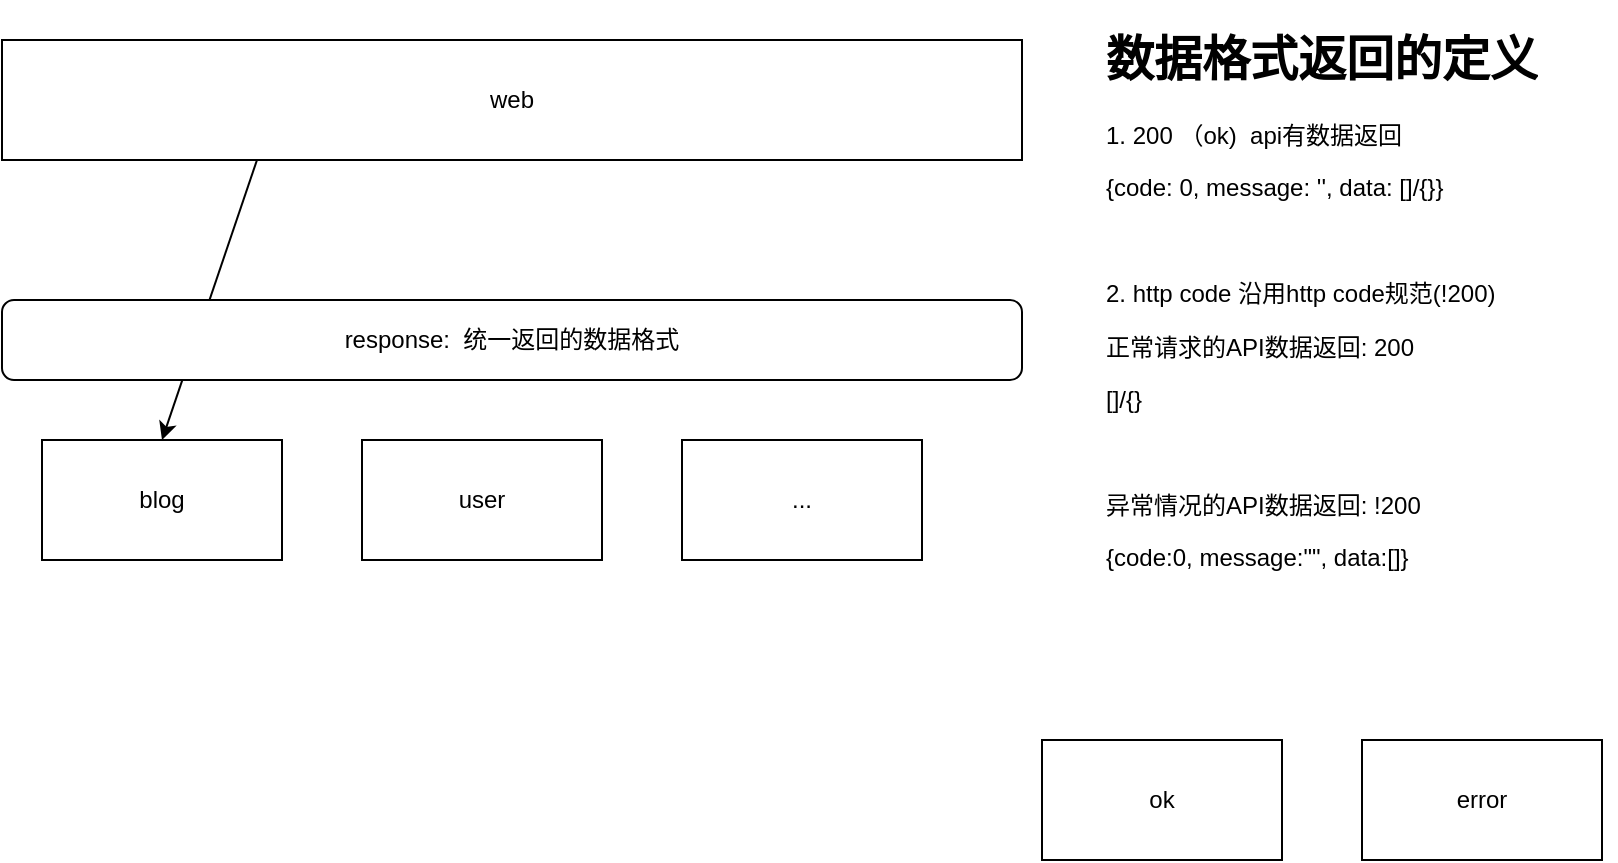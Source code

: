 <mxfile>
    <diagram id="iT83vDOvEC89TCMKxj0T" name="第 1 页">
        <mxGraphModel dx="991" dy="614" grid="1" gridSize="10" guides="1" tooltips="1" connect="1" arrows="1" fold="1" page="1" pageScale="1" pageWidth="827" pageHeight="1169" math="0" shadow="0">
            <root>
                <mxCell id="0"/>
                <mxCell id="1" parent="0"/>
                <mxCell id="6" style="edgeStyle=none;html=1;exitX=0.25;exitY=1;exitDx=0;exitDy=0;entryX=0.5;entryY=0;entryDx=0;entryDy=0;" edge="1" parent="1" source="2" target="3">
                    <mxGeometry relative="1" as="geometry"/>
                </mxCell>
                <mxCell id="2" value="web" style="rounded=0;whiteSpace=wrap;html=1;" vertex="1" parent="1">
                    <mxGeometry x="20" y="180" width="510" height="60" as="geometry"/>
                </mxCell>
                <mxCell id="3" value="blog" style="rounded=0;whiteSpace=wrap;html=1;" vertex="1" parent="1">
                    <mxGeometry x="40" y="380" width="120" height="60" as="geometry"/>
                </mxCell>
                <mxCell id="4" value="user" style="rounded=0;whiteSpace=wrap;html=1;" vertex="1" parent="1">
                    <mxGeometry x="200" y="380" width="120" height="60" as="geometry"/>
                </mxCell>
                <mxCell id="5" value="..." style="rounded=0;whiteSpace=wrap;html=1;" vertex="1" parent="1">
                    <mxGeometry x="360" y="380" width="120" height="60" as="geometry"/>
                </mxCell>
                <mxCell id="7" value="response:&amp;nbsp; 统一返回的数据格式" style="rounded=1;whiteSpace=wrap;html=1;" vertex="1" parent="1">
                    <mxGeometry x="20" y="310" width="510" height="40" as="geometry"/>
                </mxCell>
                <mxCell id="8" value="&lt;h1&gt;数据格式返回的定义&lt;/h1&gt;&lt;p&gt;1. 200 （ok)&amp;nbsp; api有数据返回&lt;/p&gt;&lt;p&gt;{code: 0, message: '', data: []/{}}&lt;/p&gt;&lt;p&gt;&lt;br&gt;&lt;/p&gt;&lt;p&gt;2. http code 沿用http code规范(!200)&lt;/p&gt;&lt;p&gt;正常请求的API数据返回: 200&lt;/p&gt;&lt;p&gt;[]/{}&lt;/p&gt;&lt;p&gt;&lt;br&gt;&lt;/p&gt;&lt;p&gt;异常情况的API数据返回: !200&lt;/p&gt;&lt;p&gt;{code:0, message:&quot;&quot;, data:[]}&lt;/p&gt;&lt;p&gt;&lt;br&gt;&lt;/p&gt;&lt;p&gt;&lt;br&gt;&lt;/p&gt;" style="text;html=1;strokeColor=none;fillColor=none;spacing=5;spacingTop=-20;whiteSpace=wrap;overflow=hidden;rounded=0;" vertex="1" parent="1">
                    <mxGeometry x="567" y="170" width="260" height="310" as="geometry"/>
                </mxCell>
                <mxCell id="9" value="ok" style="rounded=0;whiteSpace=wrap;html=1;" vertex="1" parent="1">
                    <mxGeometry x="540" y="530" width="120" height="60" as="geometry"/>
                </mxCell>
                <mxCell id="10" value="error" style="rounded=0;whiteSpace=wrap;html=1;" vertex="1" parent="1">
                    <mxGeometry x="700" y="530" width="120" height="60" as="geometry"/>
                </mxCell>
            </root>
        </mxGraphModel>
    </diagram>
</mxfile>